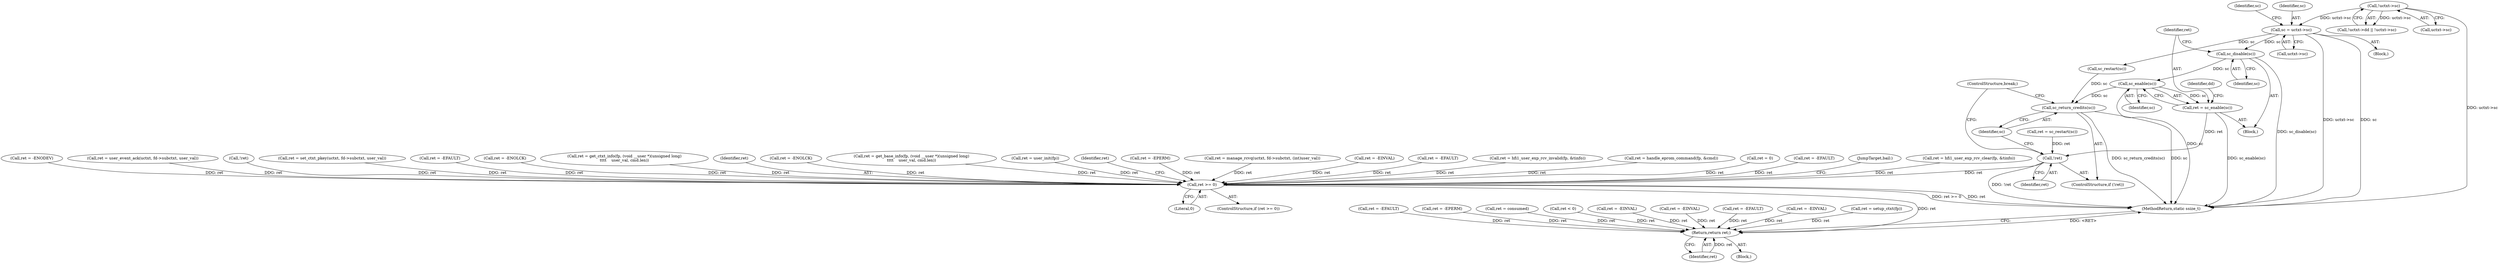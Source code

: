 digraph "0_linux_e6bd18f57aad1a2d1ef40e646d03ed0f2515c9e3_3@pointer" {
"1000626" [label="(Call,sc_disable(sc))"];
"1000553" [label="(Call,sc = uctxt->sc)"];
"1000538" [label="(Call,!uctxt->sc)"];
"1000630" [label="(Call,sc_enable(sc))"];
"1000628" [label="(Call,ret = sc_enable(sc))"];
"1000645" [label="(Call,!ret)"];
"1000663" [label="(Call,ret >= 0)"];
"1000670" [label="(Return,return ret;)"];
"1000647" [label="(Call,sc_return_credits(sc))"];
"1000553" [label="(Call,sc = uctxt->sc)"];
"1000670" [label="(Return,return ret;)"];
"1000195" [label="(Call,ret = -EFAULT)"];
"1000671" [label="(Identifier,ret)"];
"1000609" [label="(Call,ret = -ENOLCK)"];
"1000316" [label="(Call,ret = -EPERM)"];
"1000351" [label="(Call,ret = get_ctxt_info(fp, (void __user *)(unsigned long)\n\t\t\t\t    user_val, cmd.len))"];
"1000647" [label="(Call,sc_return_credits(sc))"];
"1000533" [label="(Call,!uctxt->dd || !uctxt->sc)"];
"1000664" [label="(Identifier,ret)"];
"1000577" [label="(Call,ret = -ENOLCK)"];
"1000117" [label="(Block,)"];
"1000633" [label="(Identifier,dd)"];
"1000365" [label="(Call,ret = get_base_info(fp, (void __user *)(unsigned long)\n\t\t\t\t    user_val, cmd.len))"];
"1000666" [label="(Call,ret = consumed)"];
"1000526" [label="(Block,)"];
"1000345" [label="(Call,ret = user_init(fp))"];
"1000667" [label="(Identifier,ret)"];
"1000588" [label="(Block,)"];
"1000520" [label="(Call,ret = -EPERM)"];
"1000630" [label="(Call,sc_enable(sc))"];
"1000483" [label="(Call,ret = manage_rcvq(uctxt, fd->subctxt, (int)user_val))"];
"1000538" [label="(Call,!uctxt->sc)"];
"1000543" [label="(Call,ret = -EINVAL)"];
"1000477" [label="(Call,ret = -EFAULT)"];
"1000627" [label="(Identifier,sc)"];
"1000427" [label="(Call,ret = hfi1_user_exp_rcv_invalid(fp, &tinfo))"];
"1000655" [label="(Call,ret = handle_eprom_command(fp, &cmd))"];
"1000560" [label="(Identifier,sc)"];
"1000663" [label="(Call,ret >= 0)"];
"1000631" [label="(Identifier,sc)"];
"1000642" [label="(Call,sc_restart(sc))"];
"1000628" [label="(Call,ret = sc_enable(sc))"];
"1000334" [label="(Call,ret < 0)"];
"1000646" [label="(Identifier,ret)"];
"1000177" [label="(Call,ret = -EINVAL)"];
"1000272" [label="(Call,ret = -EINVAL)"];
"1000144" [label="(Call,ret = 0)"];
"1000555" [label="(Call,uctxt->sc)"];
"1000629" [label="(Identifier,ret)"];
"1000449" [label="(Call,ret = -EFAULT)"];
"1000290" [label="(Call,ret = -EFAULT)"];
"1000669" [label="(JumpTarget,bail:)"];
"1000455" [label="(Call,ret = hfi1_user_exp_rcv_clear(fp, &tinfo))"];
"1000648" [label="(Identifier,sc)"];
"1000621" [label="(Call,ret = -ENODEV)"];
"1000644" [label="(ControlStructure,if (!ret))"];
"1000498" [label="(Call,ret = user_event_ack(uctxt, fd->subctxt, user_val))"];
"1000304" [label="(Call,ret = -EINVAL)"];
"1000640" [label="(Call,ret = sc_restart(sc))"];
"1000665" [label="(Literal,0)"];
"1000400" [label="(Call,!ret)"];
"1000645" [label="(Call,!ret)"];
"1000554" [label="(Identifier,sc)"];
"1000649" [label="(ControlStructure,break;)"];
"1000662" [label="(ControlStructure,if (ret >= 0))"];
"1000338" [label="(Call,ret = setup_ctxt(fp))"];
"1000626" [label="(Call,sc_disable(sc))"];
"1000511" [label="(Call,ret = set_ctxt_pkey(uctxt, fd->subctxt, user_val))"];
"1000672" [label="(MethodReturn,static ssize_t)"];
"1000421" [label="(Call,ret = -EFAULT)"];
"1000539" [label="(Call,uctxt->sc)"];
"1000626" -> "1000588"  [label="AST: "];
"1000626" -> "1000627"  [label="CFG: "];
"1000627" -> "1000626"  [label="AST: "];
"1000629" -> "1000626"  [label="CFG: "];
"1000626" -> "1000672"  [label="DDG: sc_disable(sc)"];
"1000553" -> "1000626"  [label="DDG: sc"];
"1000626" -> "1000630"  [label="DDG: sc"];
"1000553" -> "1000526"  [label="AST: "];
"1000553" -> "1000555"  [label="CFG: "];
"1000554" -> "1000553"  [label="AST: "];
"1000555" -> "1000553"  [label="AST: "];
"1000560" -> "1000553"  [label="CFG: "];
"1000553" -> "1000672"  [label="DDG: sc"];
"1000553" -> "1000672"  [label="DDG: uctxt->sc"];
"1000538" -> "1000553"  [label="DDG: uctxt->sc"];
"1000553" -> "1000642"  [label="DDG: sc"];
"1000538" -> "1000533"  [label="AST: "];
"1000538" -> "1000539"  [label="CFG: "];
"1000539" -> "1000538"  [label="AST: "];
"1000533" -> "1000538"  [label="CFG: "];
"1000538" -> "1000672"  [label="DDG: uctxt->sc"];
"1000538" -> "1000533"  [label="DDG: uctxt->sc"];
"1000630" -> "1000628"  [label="AST: "];
"1000630" -> "1000631"  [label="CFG: "];
"1000631" -> "1000630"  [label="AST: "];
"1000628" -> "1000630"  [label="CFG: "];
"1000630" -> "1000672"  [label="DDG: sc"];
"1000630" -> "1000628"  [label="DDG: sc"];
"1000630" -> "1000647"  [label="DDG: sc"];
"1000628" -> "1000588"  [label="AST: "];
"1000629" -> "1000628"  [label="AST: "];
"1000633" -> "1000628"  [label="CFG: "];
"1000628" -> "1000672"  [label="DDG: sc_enable(sc)"];
"1000628" -> "1000645"  [label="DDG: ret"];
"1000645" -> "1000644"  [label="AST: "];
"1000645" -> "1000646"  [label="CFG: "];
"1000646" -> "1000645"  [label="AST: "];
"1000648" -> "1000645"  [label="CFG: "];
"1000649" -> "1000645"  [label="CFG: "];
"1000645" -> "1000672"  [label="DDG: !ret"];
"1000640" -> "1000645"  [label="DDG: ret"];
"1000645" -> "1000663"  [label="DDG: ret"];
"1000663" -> "1000662"  [label="AST: "];
"1000663" -> "1000665"  [label="CFG: "];
"1000664" -> "1000663"  [label="AST: "];
"1000665" -> "1000663"  [label="AST: "];
"1000667" -> "1000663"  [label="CFG: "];
"1000669" -> "1000663"  [label="CFG: "];
"1000663" -> "1000672"  [label="DDG: ret >= 0"];
"1000663" -> "1000672"  [label="DDG: ret"];
"1000427" -> "1000663"  [label="DDG: ret"];
"1000621" -> "1000663"  [label="DDG: ret"];
"1000655" -> "1000663"  [label="DDG: ret"];
"1000400" -> "1000663"  [label="DDG: ret"];
"1000609" -> "1000663"  [label="DDG: ret"];
"1000449" -> "1000663"  [label="DDG: ret"];
"1000421" -> "1000663"  [label="DDG: ret"];
"1000498" -> "1000663"  [label="DDG: ret"];
"1000577" -> "1000663"  [label="DDG: ret"];
"1000345" -> "1000663"  [label="DDG: ret"];
"1000477" -> "1000663"  [label="DDG: ret"];
"1000455" -> "1000663"  [label="DDG: ret"];
"1000483" -> "1000663"  [label="DDG: ret"];
"1000365" -> "1000663"  [label="DDG: ret"];
"1000520" -> "1000663"  [label="DDG: ret"];
"1000144" -> "1000663"  [label="DDG: ret"];
"1000511" -> "1000663"  [label="DDG: ret"];
"1000543" -> "1000663"  [label="DDG: ret"];
"1000351" -> "1000663"  [label="DDG: ret"];
"1000663" -> "1000670"  [label="DDG: ret"];
"1000670" -> "1000117"  [label="AST: "];
"1000670" -> "1000671"  [label="CFG: "];
"1000671" -> "1000670"  [label="AST: "];
"1000672" -> "1000670"  [label="CFG: "];
"1000670" -> "1000672"  [label="DDG: <RET>"];
"1000671" -> "1000670"  [label="DDG: ret"];
"1000177" -> "1000670"  [label="DDG: ret"];
"1000304" -> "1000670"  [label="DDG: ret"];
"1000272" -> "1000670"  [label="DDG: ret"];
"1000195" -> "1000670"  [label="DDG: ret"];
"1000334" -> "1000670"  [label="DDG: ret"];
"1000338" -> "1000670"  [label="DDG: ret"];
"1000290" -> "1000670"  [label="DDG: ret"];
"1000316" -> "1000670"  [label="DDG: ret"];
"1000666" -> "1000670"  [label="DDG: ret"];
"1000647" -> "1000644"  [label="AST: "];
"1000647" -> "1000648"  [label="CFG: "];
"1000648" -> "1000647"  [label="AST: "];
"1000649" -> "1000647"  [label="CFG: "];
"1000647" -> "1000672"  [label="DDG: sc_return_credits(sc)"];
"1000647" -> "1000672"  [label="DDG: sc"];
"1000642" -> "1000647"  [label="DDG: sc"];
}
